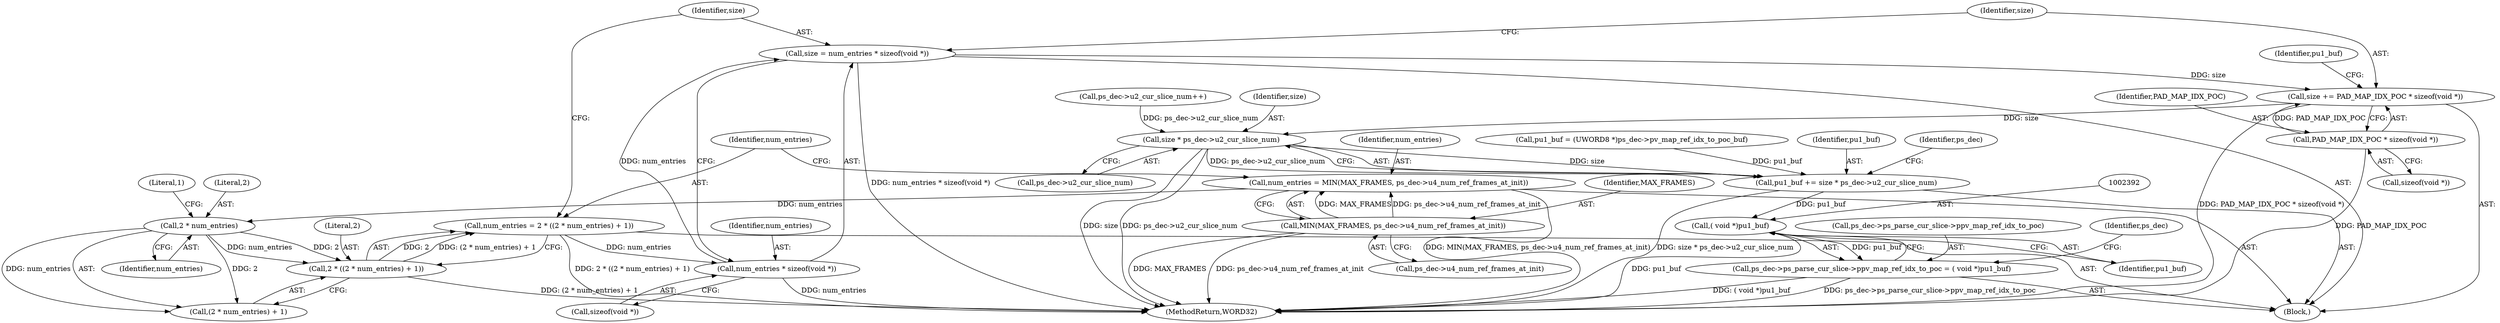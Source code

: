 digraph "0_Android_0b23c81c3dd9ec38f7e6806a3955fed1925541a0_2@API" {
"1002365" [label="(Call,size += PAD_MAP_IDX_POC * sizeof(void *))"];
"1002367" [label="(Call,PAD_MAP_IDX_POC * sizeof(void *))"];
"1002359" [label="(Call,size = num_entries * sizeof(void *))"];
"1002361" [label="(Call,num_entries * sizeof(void *))"];
"1002350" [label="(Call,num_entries = 2 * ((2 * num_entries) + 1))"];
"1002352" [label="(Call,2 * ((2 * num_entries) + 1))"];
"1002355" [label="(Call,2 * num_entries)"];
"1002343" [label="(Call,num_entries = MIN(MAX_FRAMES, ps_dec->u4_num_ref_frames_at_init))"];
"1002345" [label="(Call,MIN(MAX_FRAMES, ps_dec->u4_num_ref_frames_at_init))"];
"1002380" [label="(Call,size * ps_dec->u2_cur_slice_num)"];
"1002378" [label="(Call,pu1_buf += size * ps_dec->u2_cur_slice_num)"];
"1002391" [label="(Call,( void *)pu1_buf)"];
"1002385" [label="(Call,ps_dec->ps_parse_cur_slice->ppv_map_ref_idx_to_poc = ( void *)pu1_buf)"];
"1002358" [label="(Literal,1)"];
"1002365" [label="(Call,size += PAD_MAP_IDX_POC * sizeof(void *))"];
"1002589" [label="(MethodReturn,WORD32)"];
"1002391" [label="(Call,( void *)pu1_buf)"];
"1002367" [label="(Call,PAD_MAP_IDX_POC * sizeof(void *))"];
"1002366" [label="(Identifier,size)"];
"1002393" [label="(Identifier,pu1_buf)"];
"1002371" [label="(Call,pu1_buf = (UWORD8 *)ps_dec->pv_map_ref_idx_to_poc_buf)"];
"1002380" [label="(Call,size * ps_dec->u2_cur_slice_num)"];
"1002354" [label="(Call,(2 * num_entries) + 1)"];
"1002339" [label="(Block,)"];
"1002345" [label="(Call,MIN(MAX_FRAMES, ps_dec->u4_num_ref_frames_at_init))"];
"1002363" [label="(Call,sizeof(void *))"];
"1002386" [label="(Call,ps_dec->ps_parse_cur_slice->ppv_map_ref_idx_to_poc)"];
"1002357" [label="(Identifier,num_entries)"];
"1002369" [label="(Call,sizeof(void *))"];
"1001266" [label="(Call,ps_dec->u2_cur_slice_num++)"];
"1002385" [label="(Call,ps_dec->ps_parse_cur_slice->ppv_map_ref_idx_to_poc = ( void *)pu1_buf)"];
"1002378" [label="(Call,pu1_buf += size * ps_dec->u2_cur_slice_num)"];
"1002347" [label="(Call,ps_dec->u4_num_ref_frames_at_init)"];
"1002382" [label="(Call,ps_dec->u2_cur_slice_num)"];
"1002352" [label="(Call,2 * ((2 * num_entries) + 1))"];
"1002355" [label="(Call,2 * num_entries)"];
"1002343" [label="(Call,num_entries = MIN(MAX_FRAMES, ps_dec->u4_num_ref_frames_at_init))"];
"1002356" [label="(Literal,2)"];
"1002360" [label="(Identifier,size)"];
"1002353" [label="(Literal,2)"];
"1002346" [label="(Identifier,MAX_FRAMES)"];
"1002381" [label="(Identifier,size)"];
"1002372" [label="(Identifier,pu1_buf)"];
"1002379" [label="(Identifier,pu1_buf)"];
"1002362" [label="(Identifier,num_entries)"];
"1002344" [label="(Identifier,num_entries)"];
"1002359" [label="(Call,size = num_entries * sizeof(void *))"];
"1002350" [label="(Call,num_entries = 2 * ((2 * num_entries) + 1))"];
"1002368" [label="(Identifier,PAD_MAP_IDX_POC)"];
"1002361" [label="(Call,num_entries * sizeof(void *))"];
"1002388" [label="(Identifier,ps_dec)"];
"1002351" [label="(Identifier,num_entries)"];
"1002396" [label="(Identifier,ps_dec)"];
"1002365" -> "1002339"  [label="AST: "];
"1002365" -> "1002367"  [label="CFG: "];
"1002366" -> "1002365"  [label="AST: "];
"1002367" -> "1002365"  [label="AST: "];
"1002372" -> "1002365"  [label="CFG: "];
"1002365" -> "1002589"  [label="DDG: PAD_MAP_IDX_POC * sizeof(void *)"];
"1002367" -> "1002365"  [label="DDG: PAD_MAP_IDX_POC"];
"1002359" -> "1002365"  [label="DDG: size"];
"1002365" -> "1002380"  [label="DDG: size"];
"1002367" -> "1002369"  [label="CFG: "];
"1002368" -> "1002367"  [label="AST: "];
"1002369" -> "1002367"  [label="AST: "];
"1002367" -> "1002589"  [label="DDG: PAD_MAP_IDX_POC"];
"1002359" -> "1002339"  [label="AST: "];
"1002359" -> "1002361"  [label="CFG: "];
"1002360" -> "1002359"  [label="AST: "];
"1002361" -> "1002359"  [label="AST: "];
"1002366" -> "1002359"  [label="CFG: "];
"1002359" -> "1002589"  [label="DDG: num_entries * sizeof(void *)"];
"1002361" -> "1002359"  [label="DDG: num_entries"];
"1002361" -> "1002363"  [label="CFG: "];
"1002362" -> "1002361"  [label="AST: "];
"1002363" -> "1002361"  [label="AST: "];
"1002361" -> "1002589"  [label="DDG: num_entries"];
"1002350" -> "1002361"  [label="DDG: num_entries"];
"1002350" -> "1002339"  [label="AST: "];
"1002350" -> "1002352"  [label="CFG: "];
"1002351" -> "1002350"  [label="AST: "];
"1002352" -> "1002350"  [label="AST: "];
"1002360" -> "1002350"  [label="CFG: "];
"1002350" -> "1002589"  [label="DDG: 2 * ((2 * num_entries) + 1)"];
"1002352" -> "1002350"  [label="DDG: 2"];
"1002352" -> "1002350"  [label="DDG: (2 * num_entries) + 1"];
"1002352" -> "1002354"  [label="CFG: "];
"1002353" -> "1002352"  [label="AST: "];
"1002354" -> "1002352"  [label="AST: "];
"1002352" -> "1002589"  [label="DDG: (2 * num_entries) + 1"];
"1002355" -> "1002352"  [label="DDG: 2"];
"1002355" -> "1002352"  [label="DDG: num_entries"];
"1002355" -> "1002354"  [label="AST: "];
"1002355" -> "1002357"  [label="CFG: "];
"1002356" -> "1002355"  [label="AST: "];
"1002357" -> "1002355"  [label="AST: "];
"1002358" -> "1002355"  [label="CFG: "];
"1002355" -> "1002354"  [label="DDG: 2"];
"1002355" -> "1002354"  [label="DDG: num_entries"];
"1002343" -> "1002355"  [label="DDG: num_entries"];
"1002343" -> "1002339"  [label="AST: "];
"1002343" -> "1002345"  [label="CFG: "];
"1002344" -> "1002343"  [label="AST: "];
"1002345" -> "1002343"  [label="AST: "];
"1002351" -> "1002343"  [label="CFG: "];
"1002343" -> "1002589"  [label="DDG: MIN(MAX_FRAMES, ps_dec->u4_num_ref_frames_at_init)"];
"1002345" -> "1002343"  [label="DDG: MAX_FRAMES"];
"1002345" -> "1002343"  [label="DDG: ps_dec->u4_num_ref_frames_at_init"];
"1002345" -> "1002347"  [label="CFG: "];
"1002346" -> "1002345"  [label="AST: "];
"1002347" -> "1002345"  [label="AST: "];
"1002345" -> "1002589"  [label="DDG: ps_dec->u4_num_ref_frames_at_init"];
"1002345" -> "1002589"  [label="DDG: MAX_FRAMES"];
"1002380" -> "1002378"  [label="AST: "];
"1002380" -> "1002382"  [label="CFG: "];
"1002381" -> "1002380"  [label="AST: "];
"1002382" -> "1002380"  [label="AST: "];
"1002378" -> "1002380"  [label="CFG: "];
"1002380" -> "1002589"  [label="DDG: ps_dec->u2_cur_slice_num"];
"1002380" -> "1002589"  [label="DDG: size"];
"1002380" -> "1002378"  [label="DDG: size"];
"1002380" -> "1002378"  [label="DDG: ps_dec->u2_cur_slice_num"];
"1001266" -> "1002380"  [label="DDG: ps_dec->u2_cur_slice_num"];
"1002378" -> "1002339"  [label="AST: "];
"1002379" -> "1002378"  [label="AST: "];
"1002388" -> "1002378"  [label="CFG: "];
"1002378" -> "1002589"  [label="DDG: size * ps_dec->u2_cur_slice_num"];
"1002371" -> "1002378"  [label="DDG: pu1_buf"];
"1002378" -> "1002391"  [label="DDG: pu1_buf"];
"1002391" -> "1002385"  [label="AST: "];
"1002391" -> "1002393"  [label="CFG: "];
"1002392" -> "1002391"  [label="AST: "];
"1002393" -> "1002391"  [label="AST: "];
"1002385" -> "1002391"  [label="CFG: "];
"1002391" -> "1002589"  [label="DDG: pu1_buf"];
"1002391" -> "1002385"  [label="DDG: pu1_buf"];
"1002385" -> "1002339"  [label="AST: "];
"1002386" -> "1002385"  [label="AST: "];
"1002396" -> "1002385"  [label="CFG: "];
"1002385" -> "1002589"  [label="DDG: ( void *)pu1_buf"];
"1002385" -> "1002589"  [label="DDG: ps_dec->ps_parse_cur_slice->ppv_map_ref_idx_to_poc"];
}
